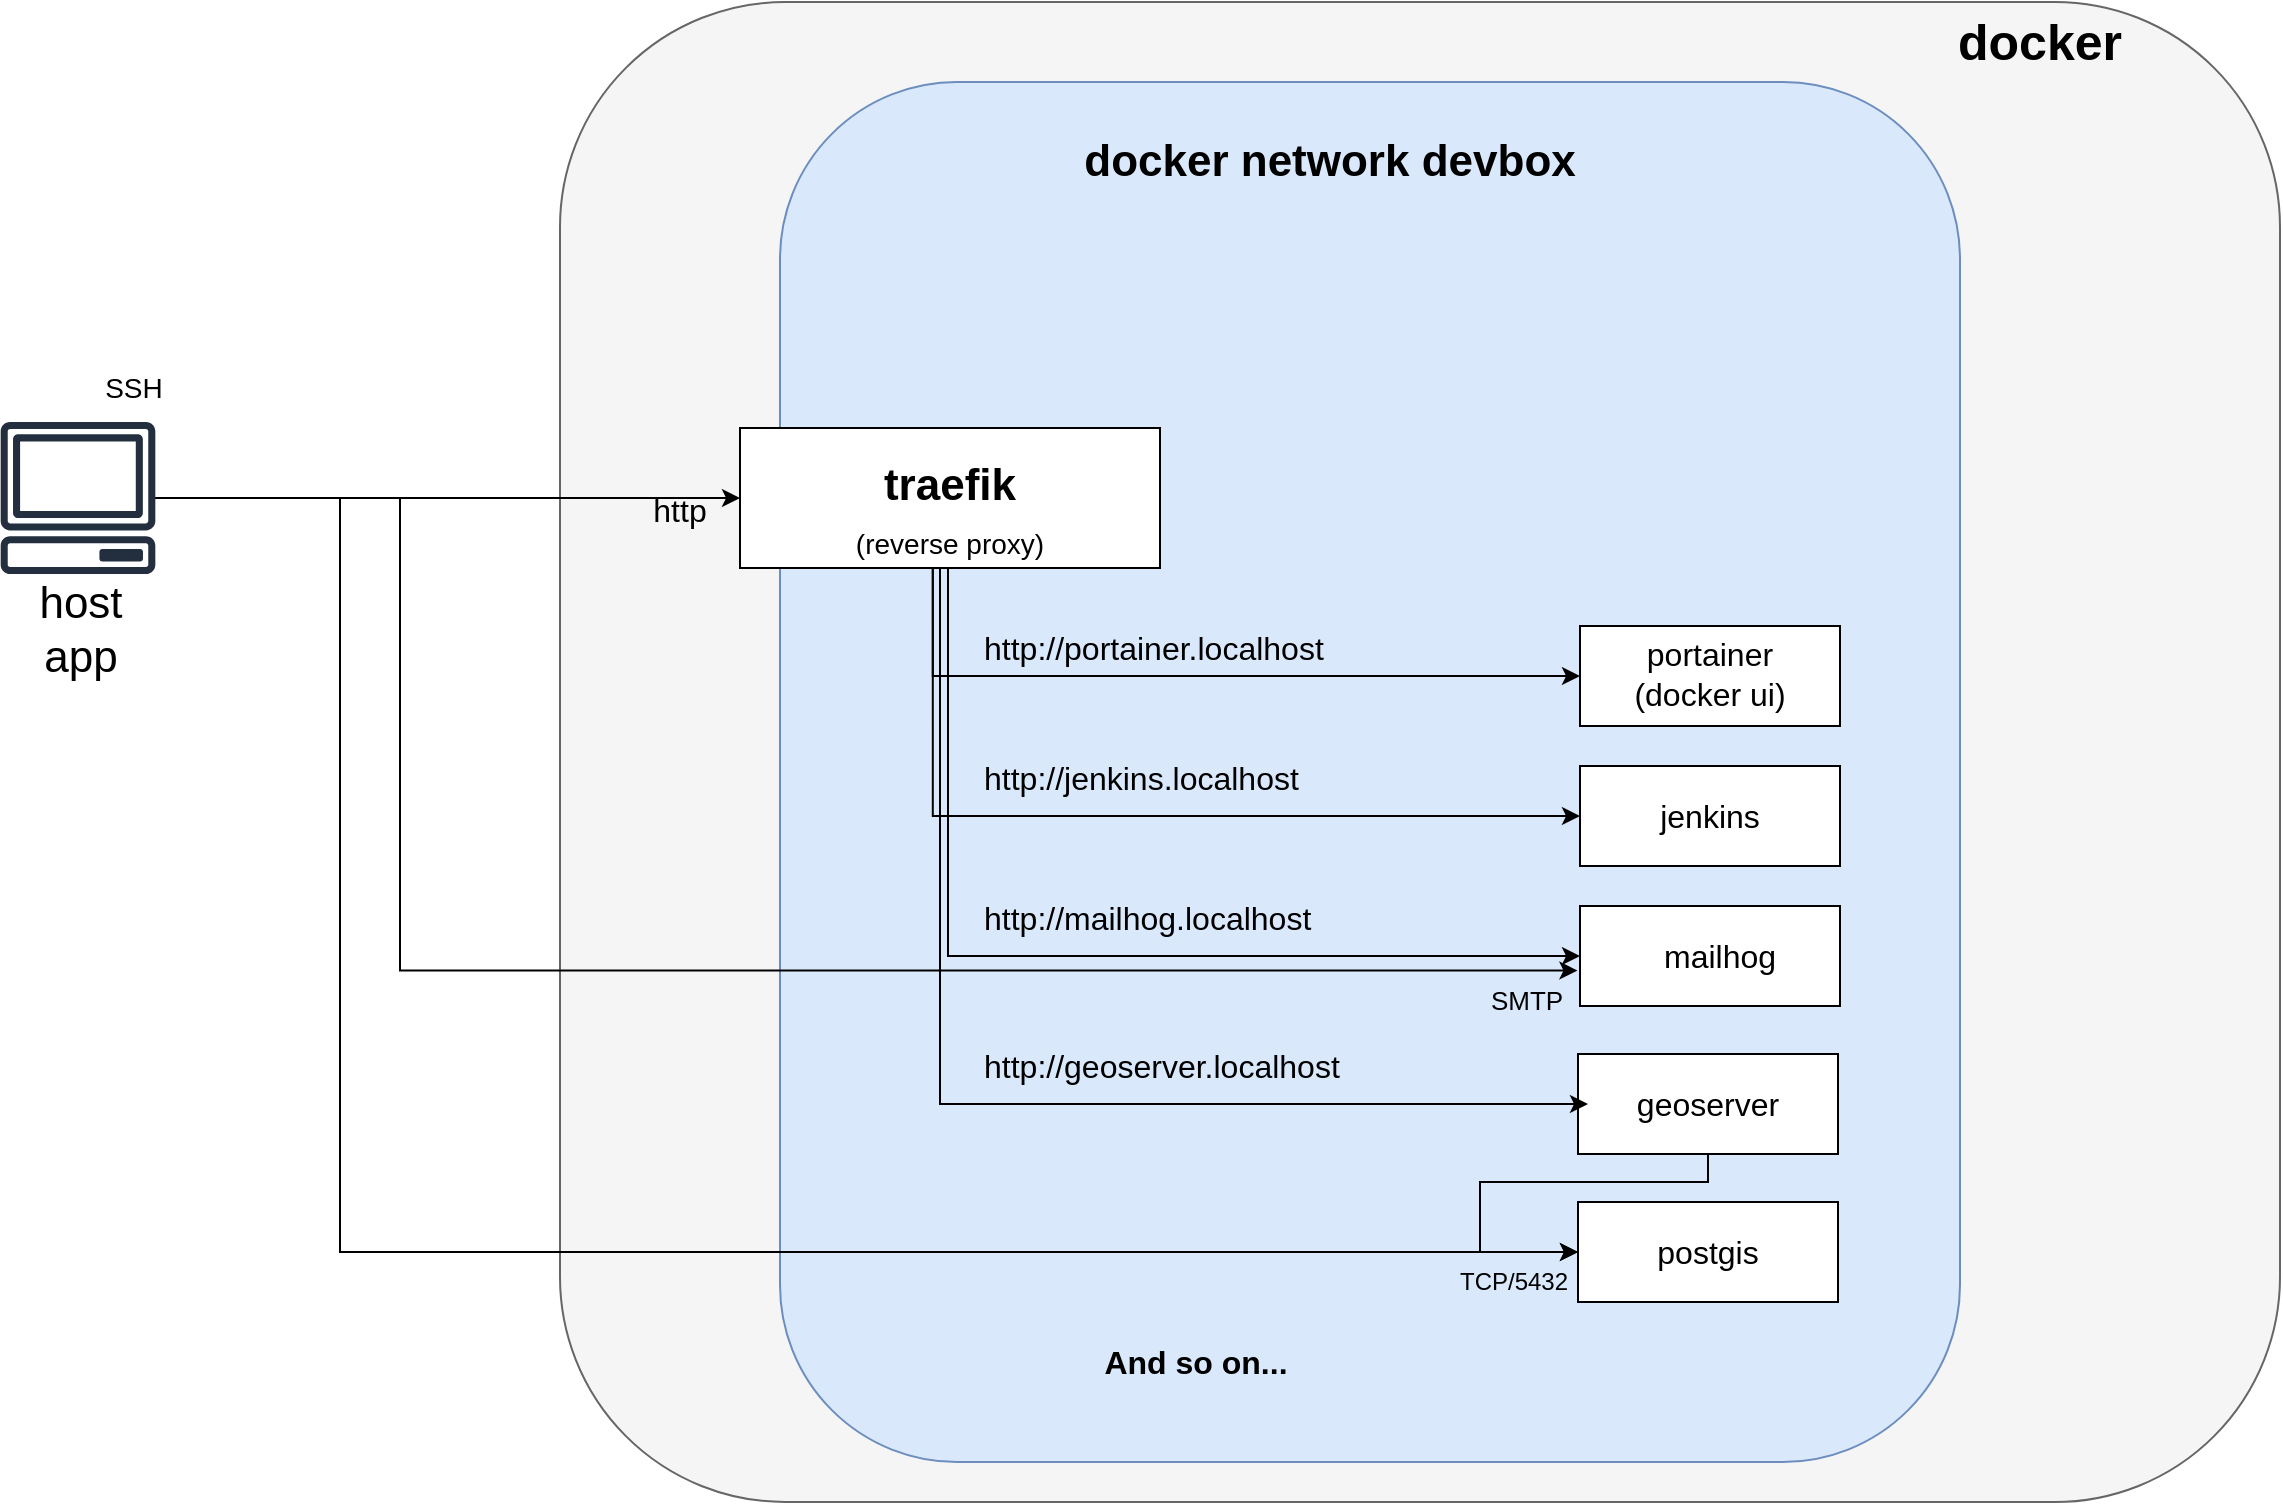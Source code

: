 <mxfile version="14.1.8" type="device"><diagram id="6a731a19-8d31-9384-78a2-239565b7b9f0" name="Page-1"><mxGraphModel dx="814" dy="504" grid="1" gridSize="10" guides="1" tooltips="1" connect="1" arrows="1" fold="1" page="1" pageScale="1" pageWidth="827" pageHeight="583" background="#ffffff" math="0" shadow="0"><root><mxCell id="0"/><mxCell id="1" parent="0"/><mxCell id="TseycYVsiqoIh8Btd8lV-2320" value="" style="rounded=1;whiteSpace=wrap;html=1;fillColor=#f5f5f5;fontSize=22;strokeColor=#666666;fontColor=#333333;" parent="1" vertex="1"><mxGeometry x="480" y="160" width="860" height="750" as="geometry"/></mxCell><mxCell id="TseycYVsiqoIh8Btd8lV-2259" value="" style="rounded=1;whiteSpace=wrap;html=1;fillColor=#dae8fc;fontSize=22;strokeColor=#6c8ebf;" parent="1" vertex="1"><mxGeometry x="590" y="200" width="590" height="690" as="geometry"/></mxCell><mxCell id="TseycYVsiqoIh8Btd8lV-2271" value="&lt;div style=&quot;font-size: 22px&quot;&gt;&lt;font style=&quot;font-size: 22px&quot;&gt;&lt;b&gt;docker network devbox&lt;/b&gt;&lt;/font&gt;&lt;/div&gt;" style="text;html=1;strokeColor=none;fillColor=none;align=center;verticalAlign=middle;whiteSpace=wrap;rounded=0;fontSize=22;" parent="1" vertex="1"><mxGeometry x="640" y="220" width="450" height="40" as="geometry"/></mxCell><mxCell id="TseycYVsiqoIh8Btd8lV-2272" style="edgeStyle=orthogonalEdgeStyle;rounded=0;orthogonalLoop=1;jettySize=auto;html=1;fontSize=22;entryX=-0.054;entryY=0.475;entryDx=0;entryDy=0;entryPerimeter=0;" parent="1" edge="1"><mxGeometry relative="1" as="geometry"><mxPoint x="1076.963" y="317.405" as="targetPoint"/></mxGeometry></mxCell><mxCell id="TseycYVsiqoIh8Btd8lV-2285" style="edgeStyle=orthogonalEdgeStyle;rounded=0;orthogonalLoop=1;jettySize=auto;html=1;entryX=0;entryY=0.5;entryDx=0;entryDy=0;fontSize=16;exitX=0.459;exitY=0.995;exitDx=0;exitDy=0;exitPerimeter=0;" parent="1" source="TseycYVsiqoIh8Btd8lV-2299" target="TseycYVsiqoIh8Btd8lV-2274" edge="1"><mxGeometry relative="1" as="geometry"><mxPoint x="670" y="455" as="sourcePoint"/></mxGeometry></mxCell><mxCell id="TseycYVsiqoIh8Btd8lV-2286" style="edgeStyle=orthogonalEdgeStyle;rounded=0;orthogonalLoop=1;jettySize=auto;html=1;entryX=0;entryY=0.5;entryDx=0;entryDy=0;exitX=0.459;exitY=1.002;exitDx=0;exitDy=0;fontSize=16;exitPerimeter=0;" parent="1" source="TseycYVsiqoIh8Btd8lV-2299" target="TseycYVsiqoIh8Btd8lV-2279" edge="1"><mxGeometry relative="1" as="geometry"><mxPoint x="670" y="455" as="sourcePoint"/></mxGeometry></mxCell><mxCell id="TseycYVsiqoIh8Btd8lV-2287" style="edgeStyle=orthogonalEdgeStyle;rounded=0;orthogonalLoop=1;jettySize=auto;html=1;entryX=0;entryY=0.5;entryDx=0;entryDy=0;exitX=0.449;exitY=0.998;exitDx=0;exitDy=0;fontSize=16;exitPerimeter=0;" parent="1" source="TseycYVsiqoIh8Btd8lV-2299" target="TseycYVsiqoIh8Btd8lV-2282" edge="1"><mxGeometry relative="1" as="geometry"><mxPoint x="670" y="455" as="sourcePoint"/><Array as="points"><mxPoint x="674" y="637"/></Array></mxGeometry></mxCell><mxCell id="TseycYVsiqoIh8Btd8lV-2290" value="&lt;font style=&quot;font-size: 16px&quot;&gt;http&lt;/font&gt;" style="text;html=1;strokeColor=none;fillColor=none;align=center;verticalAlign=middle;whiteSpace=wrap;rounded=0;fontSize=22;" parent="1" vertex="1"><mxGeometry x="520" y="400" width="40" height="26" as="geometry"/></mxCell><mxCell id="TseycYVsiqoIh8Btd8lV-2291" value="http://portainer.localhost" style="text;html=1;strokeColor=none;fillColor=none;align=left;verticalAlign=middle;whiteSpace=wrap;rounded=0;fontSize=16;" parent="1" vertex="1"><mxGeometry x="690" y="470" width="280" height="26" as="geometry"/></mxCell><mxCell id="TseycYVsiqoIh8Btd8lV-2292" value="http://jenkins.localhost" style="text;html=1;strokeColor=none;fillColor=none;align=left;verticalAlign=middle;whiteSpace=wrap;rounded=0;fontSize=16;" parent="1" vertex="1"><mxGeometry x="690" y="535" width="215" height="26" as="geometry"/></mxCell><mxCell id="TseycYVsiqoIh8Btd8lV-2293" value="http://mailhog.localhost" style="text;html=1;strokeColor=none;fillColor=none;align=left;verticalAlign=middle;whiteSpace=wrap;rounded=0;fontSize=16;" parent="1" vertex="1"><mxGeometry x="690" y="605" width="280" height="26" as="geometry"/></mxCell><mxCell id="TseycYVsiqoIh8Btd8lV-2274" value="" style="rounded=0;whiteSpace=wrap;html=1;fontSize=16;" parent="1" vertex="1"><mxGeometry x="990" y="472" width="130" height="50" as="geometry"/></mxCell><mxCell id="TseycYVsiqoIh8Btd8lV-2275" value="&lt;div style=&quot;font-size: 16px;&quot;&gt;portainer&lt;/div&gt;&lt;div style=&quot;font-size: 16px;&quot;&gt;(docker ui)&lt;br style=&quot;font-size: 16px;&quot;&gt;&lt;/div&gt;" style="text;html=1;strokeColor=none;fillColor=none;align=center;verticalAlign=middle;whiteSpace=wrap;rounded=0;fontSize=16;" parent="1" vertex="1"><mxGeometry x="970" y="470" width="170" height="52" as="geometry"/></mxCell><mxCell id="TseycYVsiqoIh8Btd8lV-2279" value="" style="rounded=0;whiteSpace=wrap;html=1;fontSize=16;" parent="1" vertex="1"><mxGeometry x="990" y="542" width="130" height="50" as="geometry"/></mxCell><mxCell id="TseycYVsiqoIh8Btd8lV-2280" value="jenkins" style="text;html=1;strokeColor=none;fillColor=none;align=center;verticalAlign=middle;whiteSpace=wrap;rounded=0;fontSize=16;" parent="1" vertex="1"><mxGeometry x="1000" y="552" width="110" height="30" as="geometry"/></mxCell><mxCell id="TseycYVsiqoIh8Btd8lV-2305" value="&lt;b&gt;And so on...&lt;/b&gt;" style="text;html=1;strokeColor=none;fillColor=none;align=center;verticalAlign=middle;whiteSpace=wrap;rounded=0;fontSize=16;" parent="1" vertex="1"><mxGeometry x="727.5" y="830" width="140" height="20" as="geometry"/></mxCell><mxCell id="m_Df2J9mAvVdAe0TUFZD-22" style="edgeStyle=orthogonalEdgeStyle;rounded=0;orthogonalLoop=1;jettySize=auto;html=1;entryX=0;entryY=0.5;entryDx=0;entryDy=0;" parent="1" source="TseycYVsiqoIh8Btd8lV-2307" target="m_Df2J9mAvVdAe0TUFZD-12" edge="1"><mxGeometry relative="1" as="geometry"><Array as="points"><mxPoint x="370" y="408"/><mxPoint x="370" y="785"/></Array></mxGeometry></mxCell><mxCell id="Nu9fu0Hgu6W6abgyHxsH-1" style="edgeStyle=orthogonalEdgeStyle;rounded=0;orthogonalLoop=1;jettySize=auto;html=1;entryX=0;entryY=0.5;entryDx=0;entryDy=0;" parent="1" source="TseycYVsiqoIh8Btd8lV-2307" target="TseycYVsiqoIh8Btd8lV-2299" edge="1"><mxGeometry relative="1" as="geometry"><mxPoint x="573" y="409" as="targetPoint"/></mxGeometry></mxCell><mxCell id="Nu9fu0Hgu6W6abgyHxsH-2" style="edgeStyle=orthogonalEdgeStyle;rounded=0;orthogonalLoop=1;jettySize=auto;html=1;entryX=-0.01;entryY=0.646;entryDx=0;entryDy=0;entryPerimeter=0;" parent="1" source="TseycYVsiqoIh8Btd8lV-2307" target="TseycYVsiqoIh8Btd8lV-2282" edge="1"><mxGeometry relative="1" as="geometry"><Array as="points"><mxPoint x="400" y="408"/><mxPoint x="400" y="644"/></Array></mxGeometry></mxCell><mxCell id="TseycYVsiqoIh8Btd8lV-2307" value="" style="outlineConnect=0;fontColor=#232F3E;gradientColor=none;fillColor=#232F3E;strokeColor=none;dashed=0;verticalLabelPosition=bottom;verticalAlign=top;align=center;html=1;fontSize=12;fontStyle=0;aspect=fixed;pointerEvents=1;shape=mxgraph.aws4.client;" parent="1" vertex="1"><mxGeometry x="200" y="370" width="78" height="76" as="geometry"/></mxCell><mxCell id="TseycYVsiqoIh8Btd8lV-2319" value="host app" style="text;html=1;strokeColor=none;fillColor=none;align=center;verticalAlign=middle;whiteSpace=wrap;rounded=0;fontSize=22;" parent="1" vertex="1"><mxGeometry x="220" y="461" width="41" height="26" as="geometry"/></mxCell><mxCell id="TseycYVsiqoIh8Btd8lV-2321" value="&lt;b&gt;&lt;font style=&quot;font-size: 25px&quot;&gt;docker&lt;/font&gt;&lt;/b&gt;" style="text;html=1;strokeColor=none;fillColor=none;align=center;verticalAlign=middle;whiteSpace=wrap;rounded=0;fontSize=22;" parent="1" vertex="1"><mxGeometry x="1100" y="160" width="240" height="40" as="geometry"/></mxCell><mxCell id="m_Df2J9mAvVdAe0TUFZD-6" value="&lt;font style=&quot;font-size: 13px&quot;&gt;SMTP&lt;/font&gt;" style="text;html=1;strokeColor=none;fillColor=none;align=center;verticalAlign=middle;whiteSpace=wrap;rounded=0;fontSize=22;" parent="1" vertex="1"><mxGeometry x="942" y="652" width="43" height="10" as="geometry"/></mxCell><mxCell id="m_Df2J9mAvVdAe0TUFZD-10" value="" style="group" parent="1" vertex="1" connectable="0"><mxGeometry x="985" y="612" width="140" height="50" as="geometry"/></mxCell><mxCell id="TseycYVsiqoIh8Btd8lV-2282" value="" style="rounded=0;whiteSpace=wrap;html=1;fontSize=16;" parent="m_Df2J9mAvVdAe0TUFZD-10" vertex="1"><mxGeometry x="5" width="130" height="50" as="geometry"/></mxCell><mxCell id="TseycYVsiqoIh8Btd8lV-2283" value="mailhog" style="text;html=1;strokeColor=none;fillColor=none;align=center;verticalAlign=middle;whiteSpace=wrap;rounded=0;fontSize=16;" parent="m_Df2J9mAvVdAe0TUFZD-10" vertex="1"><mxGeometry x="10" y="10" width="130" height="30" as="geometry"/></mxCell><mxCell id="m_Df2J9mAvVdAe0TUFZD-11" value="" style="group" parent="1" vertex="1" connectable="0"><mxGeometry x="984" y="760" width="140" height="50" as="geometry"/></mxCell><mxCell id="m_Df2J9mAvVdAe0TUFZD-12" value="" style="rounded=0;whiteSpace=wrap;html=1;fontSize=16;" parent="m_Df2J9mAvVdAe0TUFZD-11" vertex="1"><mxGeometry x="5" width="130" height="50" as="geometry"/></mxCell><mxCell id="m_Df2J9mAvVdAe0TUFZD-13" value="postgis" style="text;html=1;strokeColor=none;fillColor=none;align=center;verticalAlign=middle;whiteSpace=wrap;rounded=0;fontSize=16;" parent="m_Df2J9mAvVdAe0TUFZD-11" vertex="1"><mxGeometry x="10" y="10" width="120" height="30" as="geometry"/></mxCell><mxCell id="m_Df2J9mAvVdAe0TUFZD-18" value="" style="group" parent="1" vertex="1" connectable="0"><mxGeometry x="984" y="690" width="140" height="50" as="geometry"/></mxCell><mxCell id="m_Df2J9mAvVdAe0TUFZD-19" value="" style="rounded=0;whiteSpace=wrap;html=1;fontSize=16;" parent="m_Df2J9mAvVdAe0TUFZD-18" vertex="1"><mxGeometry x="5" y="-4" width="130" height="50" as="geometry"/></mxCell><mxCell id="m_Df2J9mAvVdAe0TUFZD-20" value="geoserver" style="text;html=1;strokeColor=none;fillColor=none;align=center;verticalAlign=middle;whiteSpace=wrap;rounded=0;fontSize=16;" parent="m_Df2J9mAvVdAe0TUFZD-18" vertex="1"><mxGeometry x="10" y="6" width="120" height="30" as="geometry"/></mxCell><mxCell id="m_Df2J9mAvVdAe0TUFZD-23" value="&lt;font style=&quot;font-size: 12px&quot;&gt;TCP/5432&lt;/font&gt;" style="text;html=1;strokeColor=none;fillColor=none;align=center;verticalAlign=middle;whiteSpace=wrap;rounded=0;" parent="1" vertex="1"><mxGeometry x="930" y="790" width="54" height="20" as="geometry"/></mxCell><mxCell id="m_Df2J9mAvVdAe0TUFZD-25" style="edgeStyle=orthogonalEdgeStyle;rounded=0;orthogonalLoop=1;jettySize=auto;html=1;exitX=0.5;exitY=1;exitDx=0;exitDy=0;entryX=0;entryY=0.5;entryDx=0;entryDy=0;" parent="1" source="m_Df2J9mAvVdAe0TUFZD-19" target="m_Df2J9mAvVdAe0TUFZD-12" edge="1"><mxGeometry relative="1" as="geometry"><mxPoint x="980" y="785" as="targetPoint"/><Array as="points"><mxPoint x="1054" y="750"/><mxPoint x="940" y="750"/><mxPoint x="940" y="785"/></Array></mxGeometry></mxCell><mxCell id="m_Df2J9mAvVdAe0TUFZD-28" value="http://geoserver.localhost" style="text;html=1;strokeColor=none;fillColor=none;align=left;verticalAlign=middle;whiteSpace=wrap;rounded=0;fontSize=16;" parent="1" vertex="1"><mxGeometry x="690" y="679" width="250" height="26" as="geometry"/></mxCell><mxCell id="m_Df2J9mAvVdAe0TUFZD-30" value="" style="group" parent="1" vertex="1" connectable="0"><mxGeometry x="570" y="337" width="210" height="110" as="geometry"/></mxCell><mxCell id="TseycYVsiqoIh8Btd8lV-2298" value="" style="group;fontSize=22;" parent="m_Df2J9mAvVdAe0TUFZD-30" vertex="1" connectable="0"><mxGeometry width="210" height="110" as="geometry"/></mxCell><mxCell id="TseycYVsiqoIh8Btd8lV-2299" value="" style="rounded=0;whiteSpace=wrap;html=1;fontSize=22;" parent="TseycYVsiqoIh8Btd8lV-2298" vertex="1"><mxGeometry y="36" width="210" height="70" as="geometry"/></mxCell><mxCell id="TseycYVsiqoIh8Btd8lV-2300" value="&lt;div&gt;&lt;b&gt;traefik&lt;/b&gt;&lt;/div&gt;&lt;div&gt;&lt;font style=&quot;font-size: 14px&quot;&gt;(reverse proxy)&lt;/font&gt;&lt;br&gt;&lt;/div&gt;" style="text;html=1;strokeColor=none;fillColor=none;align=center;verticalAlign=middle;whiteSpace=wrap;rounded=0;fontSize=22;" parent="TseycYVsiqoIh8Btd8lV-2298" vertex="1"><mxGeometry x="10" y="55.5" width="190" height="44.5" as="geometry"/></mxCell><mxCell id="m_Df2J9mAvVdAe0TUFZD-31" style="edgeStyle=orthogonalEdgeStyle;rounded=0;orthogonalLoop=1;jettySize=auto;html=1;entryX=0;entryY=0.5;entryDx=0;entryDy=0;" parent="1" source="TseycYVsiqoIh8Btd8lV-2299" target="m_Df2J9mAvVdAe0TUFZD-20" edge="1"><mxGeometry relative="1" as="geometry"><Array as="points"><mxPoint x="670" y="711"/></Array></mxGeometry></mxCell><mxCell id="m_Df2J9mAvVdAe0TUFZD-33" value="&lt;font style=&quot;font-size: 14px&quot;&gt;SSH&lt;/font&gt;" style="text;html=1;strokeColor=none;fillColor=none;align=center;verticalAlign=middle;whiteSpace=wrap;rounded=0;fontSize=22;" parent="1" vertex="1"><mxGeometry x="247" y="338" width="40" height="26" as="geometry"/></mxCell></root></mxGraphModel></diagram></mxfile>